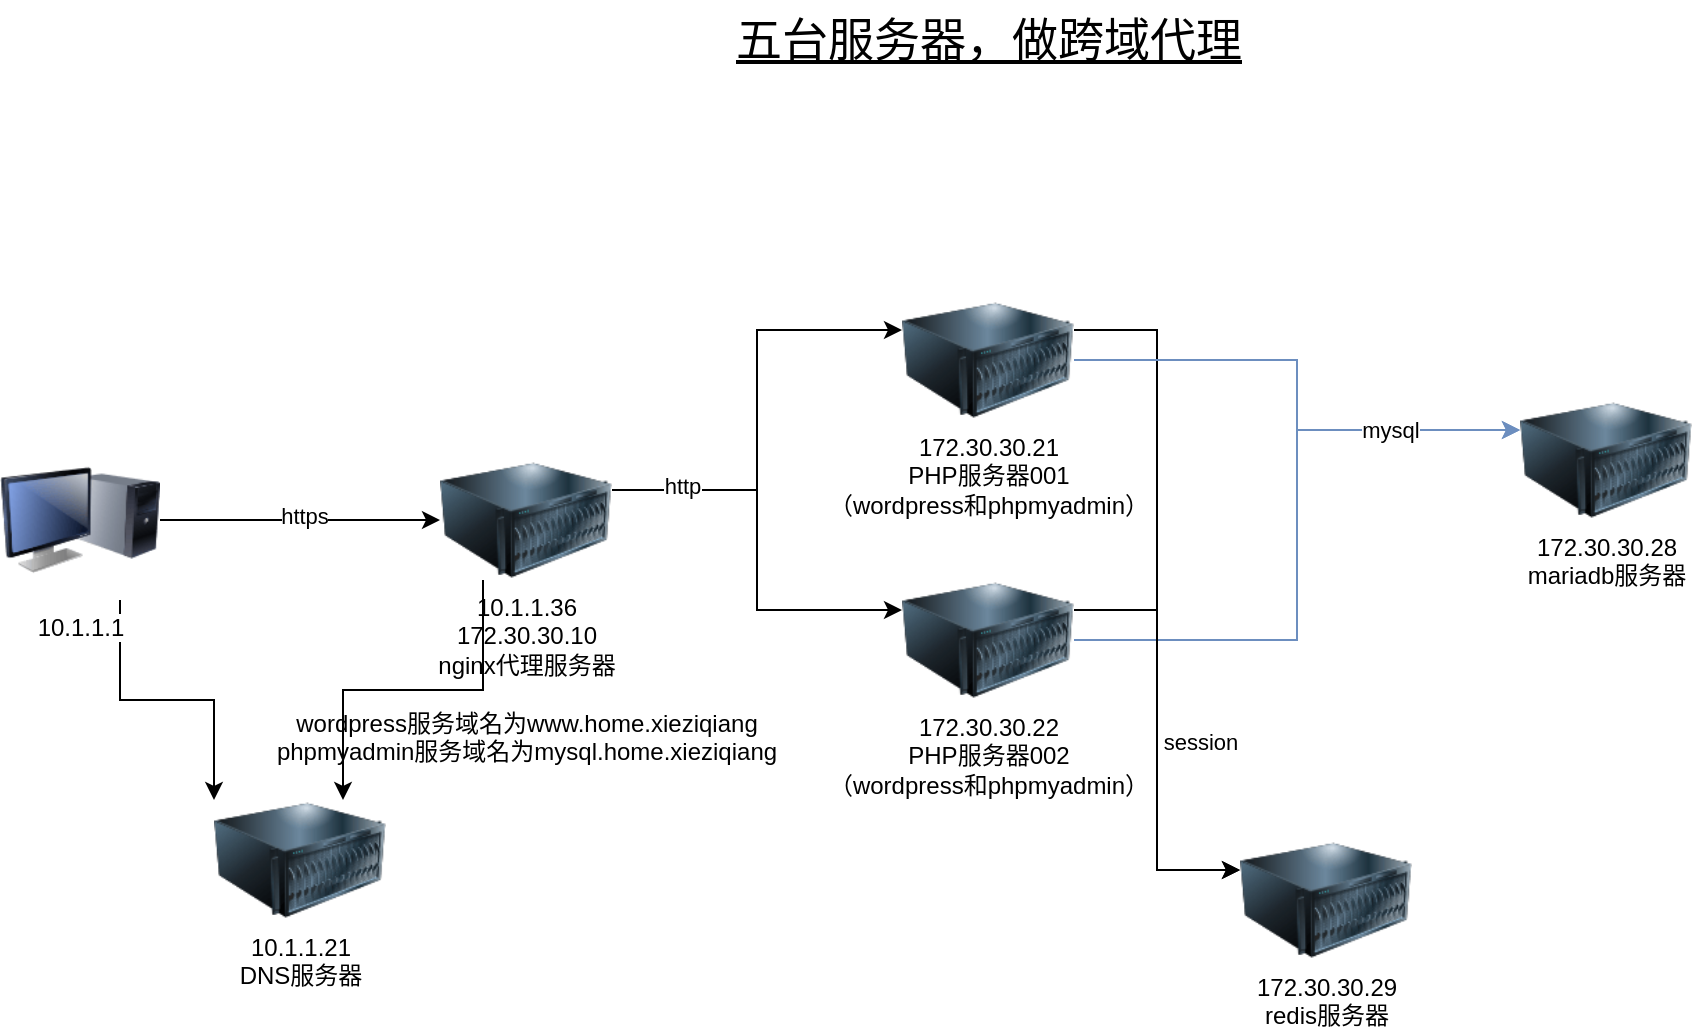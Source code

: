 <mxfile version="24.4.8" type="github">
  <diagram name="第 1 页" id="Py1lkkveGodBWNxF6Dnj">
    <mxGraphModel dx="2014" dy="714" grid="1" gridSize="10" guides="1" tooltips="1" connect="1" arrows="1" fold="1" page="1" pageScale="1" pageWidth="827" pageHeight="1169" math="0" shadow="0">
      <root>
        <mxCell id="0" />
        <mxCell id="1" parent="0" />
        <mxCell id="j-RdDivKJmQbO4qVWRSI-1" value="五台服务器，做跨域代理" style="text;html=1;align=center;verticalAlign=middle;resizable=0;points=[];autosize=1;strokeColor=none;fillColor=none;fontSize=23;fontStyle=4" parent="1" vertex="1">
          <mxGeometry x="-166" y="90" width="280" height="40" as="geometry" />
        </mxCell>
        <mxCell id="j-RdDivKJmQbO4qVWRSI-8" style="edgeStyle=orthogonalEdgeStyle;rounded=0;orthogonalLoop=1;jettySize=auto;html=1;exitX=1;exitY=0.25;exitDx=0;exitDy=0;entryX=0;entryY=0.25;entryDx=0;entryDy=0;" parent="1" source="j-RdDivKJmQbO4qVWRSI-2" target="j-RdDivKJmQbO4qVWRSI-4" edge="1">
          <mxGeometry relative="1" as="geometry" />
        </mxCell>
        <mxCell id="j-RdDivKJmQbO4qVWRSI-10" style="edgeStyle=orthogonalEdgeStyle;rounded=0;orthogonalLoop=1;jettySize=auto;html=1;exitX=1;exitY=0.25;exitDx=0;exitDy=0;entryX=0;entryY=0.25;entryDx=0;entryDy=0;" parent="1" source="j-RdDivKJmQbO4qVWRSI-2" target="j-RdDivKJmQbO4qVWRSI-5" edge="1">
          <mxGeometry relative="1" as="geometry" />
        </mxCell>
        <mxCell id="j-RdDivKJmQbO4qVWRSI-11" value="http" style="edgeLabel;html=1;align=center;verticalAlign=middle;resizable=0;points=[];" parent="j-RdDivKJmQbO4qVWRSI-10" vertex="1" connectable="0">
          <mxGeometry x="-0.66" y="2" relative="1" as="geometry">
            <mxPoint as="offset" />
          </mxGeometry>
        </mxCell>
        <mxCell id="yi93GeM3Pbg8HBaEtl4t-3" style="edgeStyle=orthogonalEdgeStyle;rounded=0;orthogonalLoop=1;jettySize=auto;html=1;exitX=0.25;exitY=1;exitDx=0;exitDy=0;entryX=0.75;entryY=0;entryDx=0;entryDy=0;" edge="1" parent="1" source="j-RdDivKJmQbO4qVWRSI-2" target="yi93GeM3Pbg8HBaEtl4t-1">
          <mxGeometry relative="1" as="geometry" />
        </mxCell>
        <mxCell id="j-RdDivKJmQbO4qVWRSI-2" value="10.1.1.36&lt;br&gt;172.30.30.10&lt;div&gt;&lt;div&gt;nginx代理服务器&lt;/div&gt;&lt;/div&gt;&lt;div&gt;&lt;br&gt;&lt;/div&gt;&lt;div&gt;wordpress服务域名为www.home.xieziqiang&lt;/div&gt;&lt;div&gt;phpmyadmin服务域名为mysql.home.xieziqiang&lt;/div&gt;" style="image;html=1;image=img/lib/clip_art/computers/Server_128x128.png;labelBackgroundColor=none;" parent="1" vertex="1">
          <mxGeometry x="-300" y="320" width="86" height="60" as="geometry" />
        </mxCell>
        <mxCell id="j-RdDivKJmQbO4qVWRSI-19" style="edgeStyle=orthogonalEdgeStyle;rounded=0;orthogonalLoop=1;jettySize=auto;html=1;exitX=1;exitY=0.5;exitDx=0;exitDy=0;entryX=0;entryY=0.25;entryDx=0;entryDy=0;fillColor=#dae8fc;strokeColor=#6c8ebf;" parent="1" source="j-RdDivKJmQbO4qVWRSI-5" target="j-RdDivKJmQbO4qVWRSI-6" edge="1">
          <mxGeometry relative="1" as="geometry" />
        </mxCell>
        <mxCell id="j-RdDivKJmQbO4qVWRSI-5" value="172.30.30.22&lt;br&gt;PHP服务器002&lt;div&gt;（wordpress和phpmyadmin）&lt;/div&gt;" style="image;html=1;image=img/lib/clip_art/computers/Server_128x128.png" parent="1" vertex="1">
          <mxGeometry x="-69" y="380" width="86" height="60" as="geometry" />
        </mxCell>
        <mxCell id="j-RdDivKJmQbO4qVWRSI-12" style="edgeStyle=orthogonalEdgeStyle;rounded=0;orthogonalLoop=1;jettySize=auto;html=1;exitX=1;exitY=0.25;exitDx=0;exitDy=0;entryX=0;entryY=0.25;entryDx=0;entryDy=0;" parent="1" source="j-RdDivKJmQbO4qVWRSI-4" target="j-RdDivKJmQbO4qVWRSI-7" edge="1">
          <mxGeometry relative="1" as="geometry" />
        </mxCell>
        <mxCell id="j-RdDivKJmQbO4qVWRSI-17" style="edgeStyle=orthogonalEdgeStyle;rounded=0;orthogonalLoop=1;jettySize=auto;html=1;exitX=1;exitY=0.5;exitDx=0;exitDy=0;entryX=0;entryY=0.25;entryDx=0;entryDy=0;fillColor=#dae8fc;strokeColor=#6c8ebf;" parent="1" source="j-RdDivKJmQbO4qVWRSI-4" target="j-RdDivKJmQbO4qVWRSI-6" edge="1">
          <mxGeometry relative="1" as="geometry" />
        </mxCell>
        <mxCell id="j-RdDivKJmQbO4qVWRSI-20" value="mysql" style="edgeLabel;html=1;align=center;verticalAlign=middle;resizable=0;points=[];" parent="j-RdDivKJmQbO4qVWRSI-17" vertex="1" connectable="0">
          <mxGeometry x="0.495" relative="1" as="geometry">
            <mxPoint as="offset" />
          </mxGeometry>
        </mxCell>
        <mxCell id="j-RdDivKJmQbO4qVWRSI-4" value="172.30.30.21&lt;br&gt;PHP服务器001&lt;div&gt;（wordpress和phpmyadmin）&lt;/div&gt;" style="image;html=1;image=img/lib/clip_art/computers/Server_128x128.png" parent="1" vertex="1">
          <mxGeometry x="-69" y="240" width="86" height="60" as="geometry" />
        </mxCell>
        <mxCell id="j-RdDivKJmQbO4qVWRSI-14" style="edgeStyle=orthogonalEdgeStyle;rounded=0;orthogonalLoop=1;jettySize=auto;html=1;exitX=1;exitY=0.25;exitDx=0;exitDy=0;entryX=0;entryY=0.25;entryDx=0;entryDy=0;" parent="1" source="j-RdDivKJmQbO4qVWRSI-5" target="j-RdDivKJmQbO4qVWRSI-7" edge="1">
          <mxGeometry relative="1" as="geometry" />
        </mxCell>
        <mxCell id="j-RdDivKJmQbO4qVWRSI-15" value="session" style="edgeLabel;html=1;align=center;verticalAlign=middle;resizable=0;points=[];labelBackgroundColor=default;textShadow=0;" parent="j-RdDivKJmQbO4qVWRSI-14" vertex="1" connectable="0">
          <mxGeometry x="0.004" y="1" relative="1" as="geometry">
            <mxPoint x="20" as="offset" />
          </mxGeometry>
        </mxCell>
        <mxCell id="j-RdDivKJmQbO4qVWRSI-6" value="172.30.30.28&lt;br&gt;mariadb服务器&lt;div&gt;&lt;br&gt;&lt;/div&gt;" style="image;html=1;image=img/lib/clip_art/computers/Server_128x128.png" parent="1" vertex="1">
          <mxGeometry x="240" y="290" width="86" height="60" as="geometry" />
        </mxCell>
        <mxCell id="j-RdDivKJmQbO4qVWRSI-7" value="172.30.30.29&lt;br&gt;redis服务器" style="image;html=1;image=img/lib/clip_art/computers/Server_128x128.png" parent="1" vertex="1">
          <mxGeometry x="100" y="510" width="86" height="60" as="geometry" />
        </mxCell>
        <mxCell id="j-RdDivKJmQbO4qVWRSI-22" style="edgeStyle=orthogonalEdgeStyle;rounded=0;orthogonalLoop=1;jettySize=auto;html=1;exitX=1;exitY=0.5;exitDx=0;exitDy=0;" parent="1" source="j-RdDivKJmQbO4qVWRSI-21" target="j-RdDivKJmQbO4qVWRSI-2" edge="1">
          <mxGeometry relative="1" as="geometry" />
        </mxCell>
        <mxCell id="j-RdDivKJmQbO4qVWRSI-23" value="https" style="edgeLabel;html=1;align=center;verticalAlign=middle;resizable=0;points=[];" parent="j-RdDivKJmQbO4qVWRSI-22" vertex="1" connectable="0">
          <mxGeometry x="0.03" y="2" relative="1" as="geometry">
            <mxPoint as="offset" />
          </mxGeometry>
        </mxCell>
        <mxCell id="yi93GeM3Pbg8HBaEtl4t-2" style="edgeStyle=orthogonalEdgeStyle;rounded=0;orthogonalLoop=1;jettySize=auto;html=1;exitX=0.75;exitY=1;exitDx=0;exitDy=0;entryX=0;entryY=0;entryDx=0;entryDy=0;" edge="1" parent="1" source="j-RdDivKJmQbO4qVWRSI-21" target="yi93GeM3Pbg8HBaEtl4t-1">
          <mxGeometry relative="1" as="geometry" />
        </mxCell>
        <mxCell id="j-RdDivKJmQbO4qVWRSI-21" value="10.1.1.1" style="image;html=1;image=img/lib/clip_art/computers/Monitor_Tower_128x128.png" parent="1" vertex="1">
          <mxGeometry x="-520" y="310" width="80" height="80" as="geometry" />
        </mxCell>
        <mxCell id="yi93GeM3Pbg8HBaEtl4t-1" value="10.1.1.21&lt;br&gt;DNS服务器" style="image;html=1;image=img/lib/clip_art/computers/Server_128x128.png" vertex="1" parent="1">
          <mxGeometry x="-413" y="490" width="86" height="60" as="geometry" />
        </mxCell>
      </root>
    </mxGraphModel>
  </diagram>
</mxfile>
